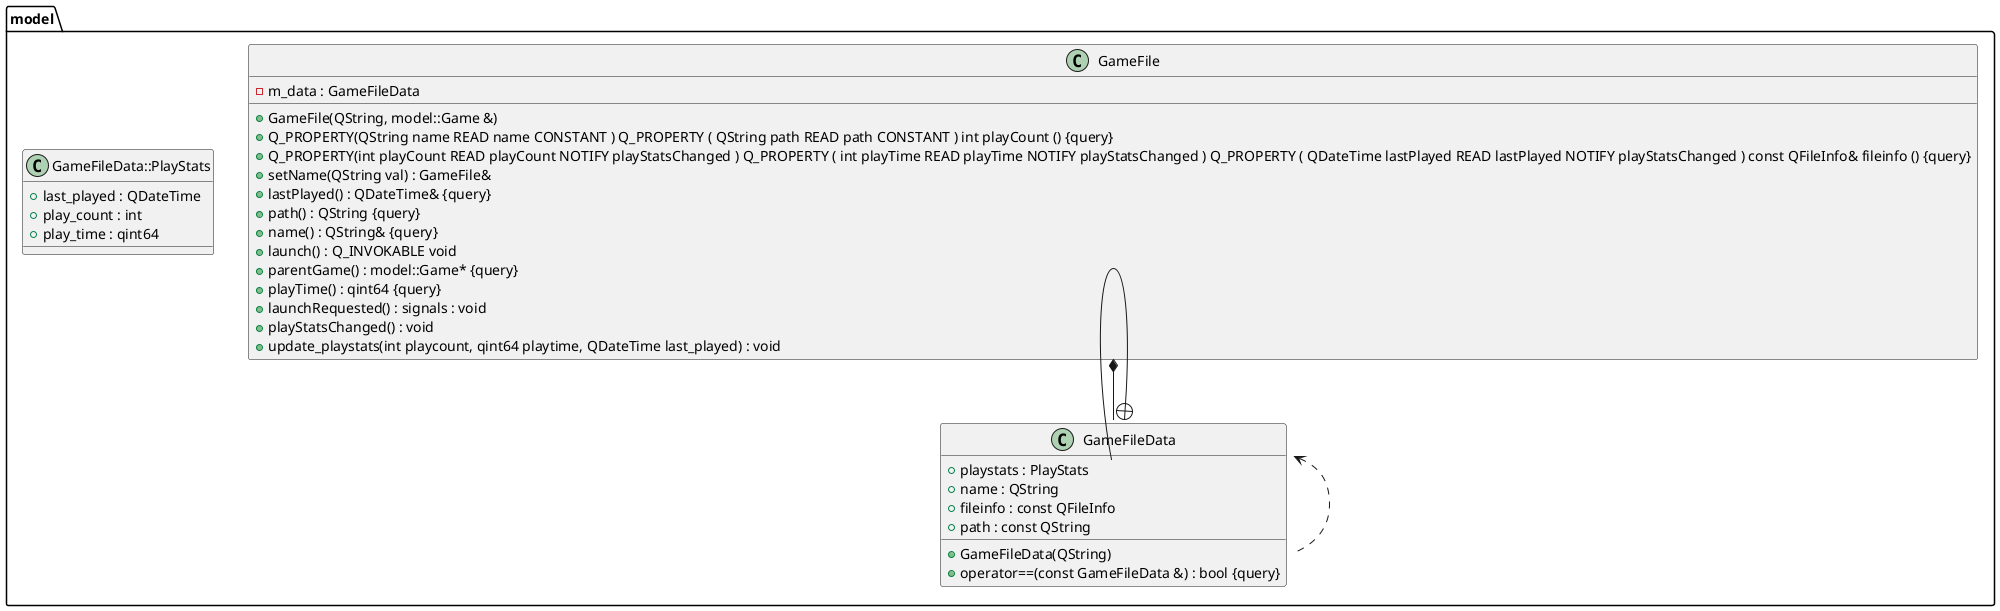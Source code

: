 @startuml





/' Objects '/

namespace model {
	class GameFile {
		+GameFile(QString, model::Game &)
		+Q_PROPERTY(QString name READ name CONSTANT ) Q_PROPERTY ( QString path READ path CONSTANT ) int playCount () {query}
		+Q_PROPERTY(int playCount READ playCount NOTIFY playStatsChanged ) Q_PROPERTY ( int playTime READ playTime NOTIFY playStatsChanged ) Q_PROPERTY ( QDateTime lastPlayed READ lastPlayed NOTIFY playStatsChanged ) const QFileInfo& fileinfo () {query}
		+setName(QString val) : GameFile&
		-m_data : GameFileData
		+lastPlayed() : QDateTime& {query}
		+path() : QString {query}
		+name() : QString& {query}
		+launch() : Q_INVOKABLE void
		+parentGame() : model::Game* {query}
		+playTime() : qint64 {query}
		+launchRequested() : signals : void
		+playStatsChanged() : void
		+update_playstats(int playcount, qint64 playtime, QDateTime last_played) : void
	}

	class GameFileData {
		+GameFileData(QString)
		+playstats : PlayStats
		+name : QString
		+operator==(const GameFileData &) : bool {query}
		+fileinfo : const QFileInfo
		+path : const QString
	}

	class GameFileData::PlayStats {
		+last_played : QDateTime
		+play_count : int
		+play_time : qint64
	}
}





/' Inheritance relationships '/




/' Aggregation relationships '/

model.GameFile *-- model.GameFileData






/' Dependency relationships '/

model.GameFileData <.. model.GameFileData






/' Nested objects '/

model.GameFileData +-- model.GameFileData::PlayStats




@enduml
